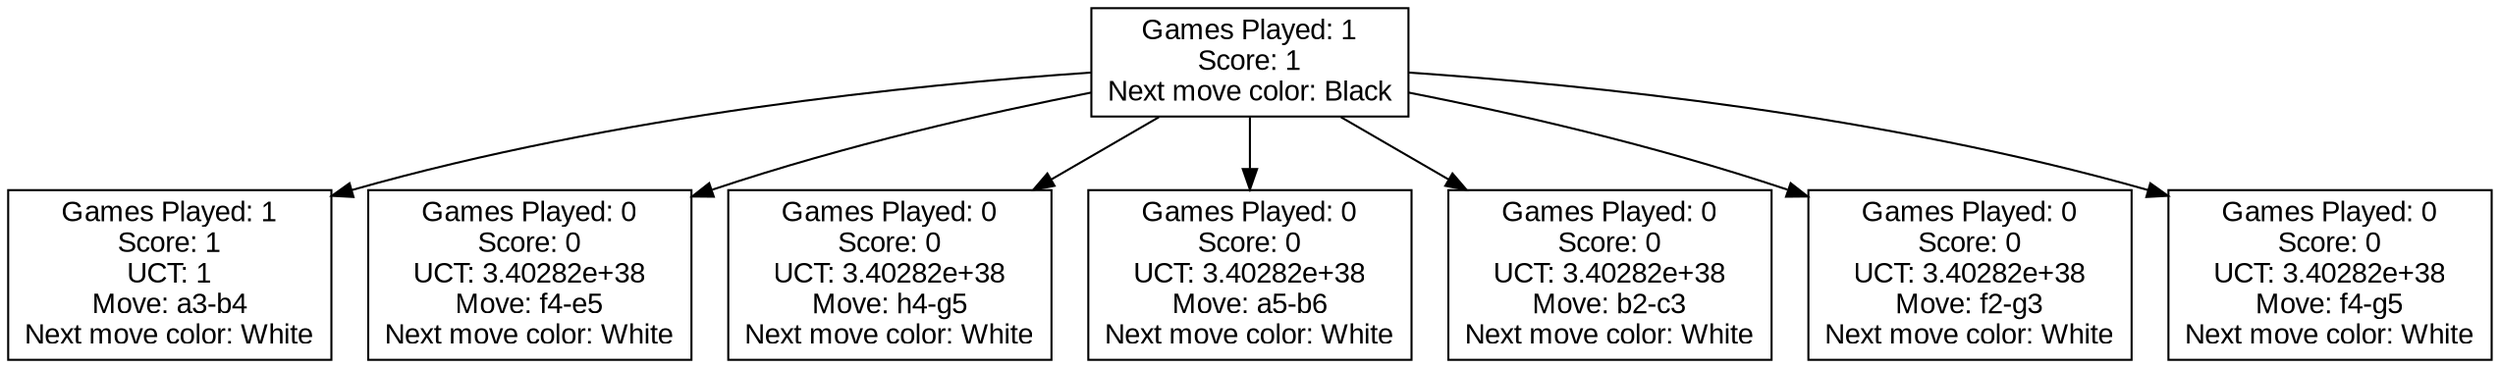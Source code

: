 digraph Tree {
    node [shape=box, fontname="Arial"];
    node0 [label="Games Played: 1\nScore: 1
Next move color: Black"];
    node1 [label="Games Played: 1\nScore: 1\nUCT: 1\nMove: a3-b4
Next move color: White"];
    node0 -> node1;
    node2 [label="Games Played: 0\nScore: 0\nUCT: 3.40282e+38\nMove: f4-e5
Next move color: White"];
    node0 -> node2;
    node3 [label="Games Played: 0\nScore: 0\nUCT: 3.40282e+38\nMove: h4-g5
Next move color: White"];
    node0 -> node3;
    node4 [label="Games Played: 0\nScore: 0\nUCT: 3.40282e+38\nMove: a5-b6
Next move color: White"];
    node0 -> node4;
    node5 [label="Games Played: 0\nScore: 0\nUCT: 3.40282e+38\nMove: b2-c3
Next move color: White"];
    node0 -> node5;
    node6 [label="Games Played: 0\nScore: 0\nUCT: 3.40282e+38\nMove: f2-g3
Next move color: White"];
    node0 -> node6;
    node7 [label="Games Played: 0\nScore: 0\nUCT: 3.40282e+38\nMove: f4-g5
Next move color: White"];
    node0 -> node7;
}
